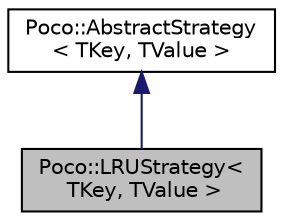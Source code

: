 digraph "Poco::LRUStrategy&lt; TKey, TValue &gt;"
{
 // LATEX_PDF_SIZE
  edge [fontname="Helvetica",fontsize="10",labelfontname="Helvetica",labelfontsize="10"];
  node [fontname="Helvetica",fontsize="10",shape=record];
  Node1 [label="Poco::LRUStrategy\<\l TKey, TValue \>",height=0.2,width=0.4,color="black", fillcolor="grey75", style="filled", fontcolor="black",tooltip="An LRUStrategy implements least recently used cache replacement."];
  Node2 -> Node1 [dir="back",color="midnightblue",fontsize="10",style="solid"];
  Node2 [label="Poco::AbstractStrategy\l\< TKey, TValue \>",height=0.2,width=0.4,color="black", fillcolor="white", style="filled",URL="$classPoco_1_1AbstractStrategy.html",tooltip="An AbstractStrategy is the interface for all strategies."];
}
